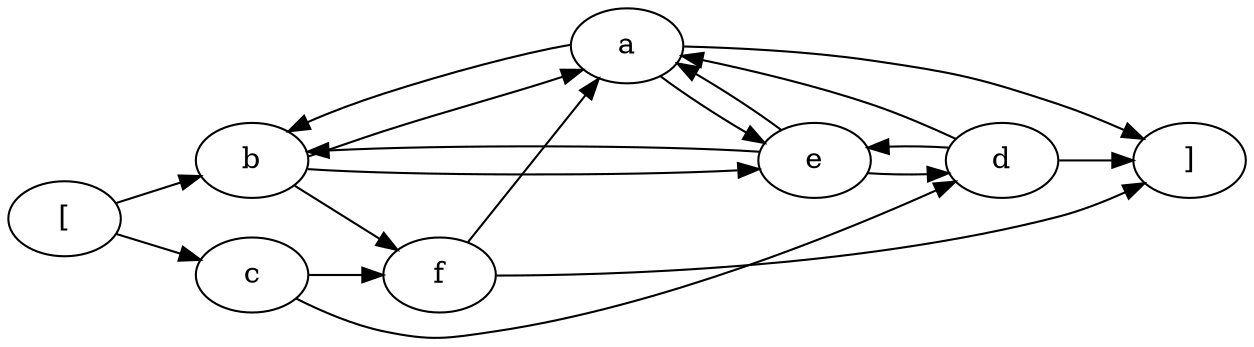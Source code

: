 digraph G {
rankdir = LR
label = "";
esg0_vertex0 -> esg0_vertex2;
esg0_vertex0 -> esg0_vertex3;
esg0_vertex1 -> esg0_vertex7;
esg0_vertex4 -> esg0_vertex7;
esg0_vertex6 -> esg0_vertex7;
esg0_vertex1 -> esg0_vertex2;
esg0_vertex1 -> esg0_vertex5;
esg0_vertex2 -> esg0_vertex1;
esg0_vertex2 -> esg0_vertex5;
esg0_vertex2 -> esg0_vertex6;
esg0_vertex3 -> esg0_vertex4;
esg0_vertex3 -> esg0_vertex6;
esg0_vertex4 -> esg0_vertex1;
esg0_vertex4 -> esg0_vertex5;
esg0_vertex5 -> esg0_vertex1;
esg0_vertex5 -> esg0_vertex2;
esg0_vertex5 -> esg0_vertex4;
esg0_vertex6 -> esg0_vertex1;
esg0_vertex0 [label = "["]
esg0_vertex2 [label = "b"]
esg0_vertex3 [label = "c"]
esg0_vertex1 [label = "a"]
esg0_vertex7 [label = "]"]
esg0_vertex4 [label = "d"]
esg0_vertex6 [label = "f"]
esg0_vertex5 [label = "e"]
}
